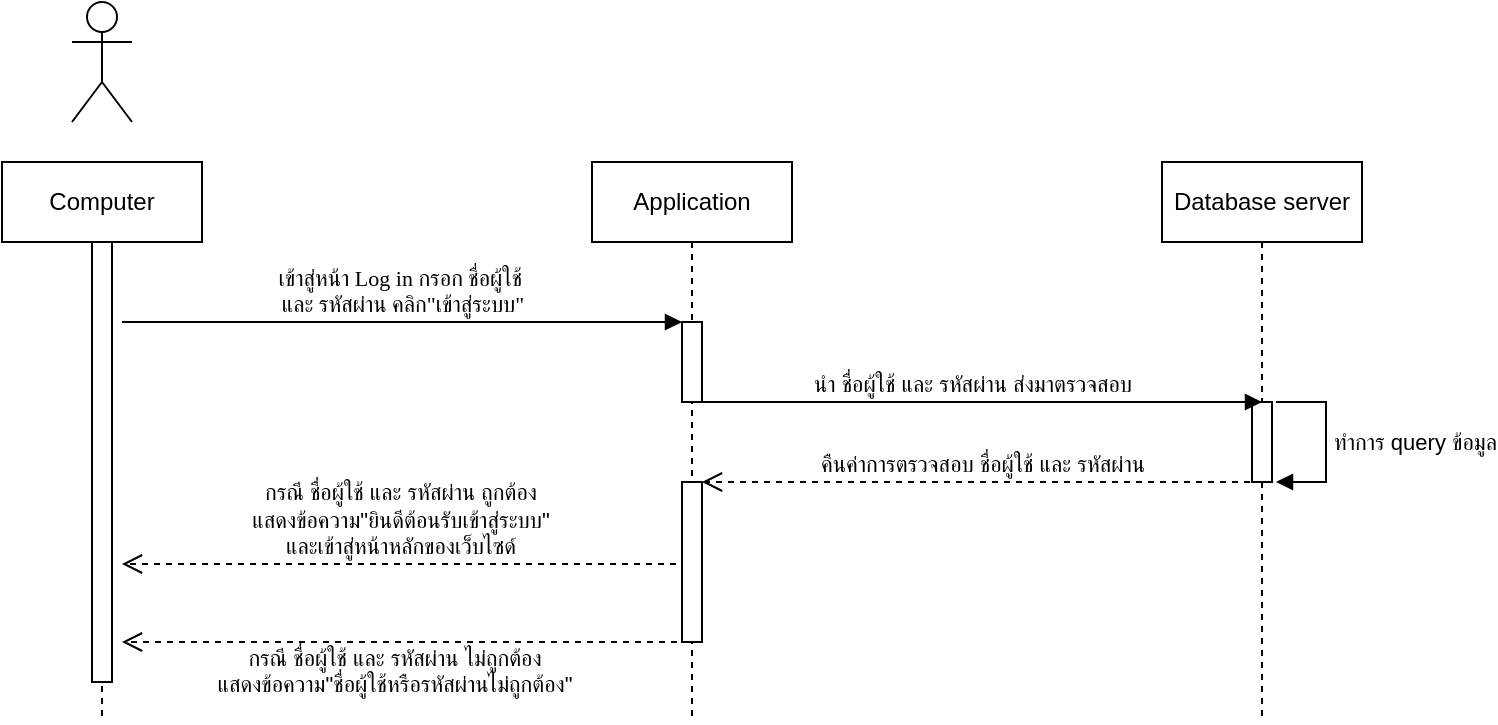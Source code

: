 <mxfile version="13.3.9" type="device"><diagram id="0Q5O2ZY3PQNi9_PxAAta" name="Page-1"><mxGraphModel dx="801" dy="513" grid="1" gridSize="10" guides="1" tooltips="1" connect="1" arrows="1" fold="1" page="1" pageScale="1" pageWidth="850" pageHeight="1100" math="0" shadow="0"><root><mxCell id="0"/><mxCell id="1" parent="0"/><mxCell id="Lfd1E_tKgFYaFGPbSBIL-1" value="Computer" style="shape=umlLifeline;perimeter=lifelinePerimeter;whiteSpace=wrap;html=1;container=1;collapsible=0;recursiveResize=0;outlineConnect=0;" parent="1" vertex="1"><mxGeometry x="80" y="120" width="100" height="280" as="geometry"/></mxCell><mxCell id="71xyLyK1wD1QDKXIdVyS-1" value="" style="html=1;points=[];perimeter=orthogonalPerimeter;" parent="Lfd1E_tKgFYaFGPbSBIL-1" vertex="1"><mxGeometry x="45" y="40" width="10" height="220" as="geometry"/></mxCell><mxCell id="Lfd1E_tKgFYaFGPbSBIL-2" value="" style="shape=umlActor;verticalLabelPosition=bottom;verticalAlign=top;html=1;" parent="1" vertex="1"><mxGeometry x="115" y="40" width="30" height="60" as="geometry"/></mxCell><mxCell id="Lfd1E_tKgFYaFGPbSBIL-3" value="Application" style="shape=umlLifeline;perimeter=lifelinePerimeter;whiteSpace=wrap;html=1;container=1;collapsible=0;recursiveResize=0;outlineConnect=0;" parent="1" vertex="1"><mxGeometry x="375" y="120" width="100" height="280" as="geometry"/></mxCell><mxCell id="4VXj4oKQSMoKen8vPaZz-1" value="" style="html=1;points=[];perimeter=orthogonalPerimeter;" parent="Lfd1E_tKgFYaFGPbSBIL-3" vertex="1"><mxGeometry x="45" y="80" width="10" height="40" as="geometry"/></mxCell><mxCell id="4VXj4oKQSMoKen8vPaZz-16" value="" style="html=1;points=[];perimeter=orthogonalPerimeter;" parent="Lfd1E_tKgFYaFGPbSBIL-3" vertex="1"><mxGeometry x="45" y="160" width="10" height="80" as="geometry"/></mxCell><mxCell id="Lfd1E_tKgFYaFGPbSBIL-4" value="Database server" style="shape=umlLifeline;perimeter=lifelinePerimeter;whiteSpace=wrap;html=1;container=1;collapsible=0;recursiveResize=0;outlineConnect=0;" parent="1" vertex="1"><mxGeometry x="660" y="120" width="100" height="280" as="geometry"/></mxCell><mxCell id="4VXj4oKQSMoKen8vPaZz-6" value="" style="html=1;points=[];perimeter=orthogonalPerimeter;" parent="Lfd1E_tKgFYaFGPbSBIL-4" vertex="1"><mxGeometry x="45" y="120" width="10" height="40" as="geometry"/></mxCell><mxCell id="4VXj4oKQSMoKen8vPaZz-2" value="&lt;font face=&quot;Tahoma&quot;&gt;เข้าสู่หน้า Log in กรอก ชื่อผู้ใช้&amp;nbsp;&lt;br&gt;และ รหัสผ่าน คลิก&quot;เข้าสู่ระบบ&quot;&lt;/font&gt;" style="html=1;verticalAlign=bottom;endArrow=block;entryX=0;entryY=0;" parent="1" target="4VXj4oKQSMoKen8vPaZz-1" edge="1"><mxGeometry relative="1" as="geometry"><mxPoint x="140" y="200" as="sourcePoint"/></mxGeometry></mxCell><mxCell id="4VXj4oKQSMoKen8vPaZz-7" value="นำ ชื่อผู้ใช้ และ รหัสผ่าน ส่งมาตรวจสอบ" style="html=1;verticalAlign=bottom;endArrow=block;" parent="1" edge="1"><mxGeometry relative="1" as="geometry"><mxPoint x="420" y="240" as="sourcePoint"/><mxPoint x="710" y="240" as="targetPoint"/></mxGeometry></mxCell><mxCell id="4VXj4oKQSMoKen8vPaZz-14" value="ทำการ query ข้อมูล" style="edgeStyle=orthogonalEdgeStyle;html=1;align=left;spacingLeft=2;endArrow=block;rounded=0;" parent="1" edge="1"><mxGeometry relative="1" as="geometry"><mxPoint x="717" y="240" as="sourcePoint"/><Array as="points"><mxPoint x="742" y="240"/></Array><mxPoint x="717" y="280" as="targetPoint"/></mxGeometry></mxCell><mxCell id="4VXj4oKQSMoKen8vPaZz-15" value="คืนค่าการตรวจสอบ ชื่อผู้ใช้ และ รหัสผ่าน" style="html=1;verticalAlign=bottom;endArrow=open;dashed=1;endSize=8;" parent="1" edge="1"><mxGeometry relative="1" as="geometry"><mxPoint x="710" y="280" as="sourcePoint"/><mxPoint x="430" y="280" as="targetPoint"/></mxGeometry></mxCell><mxCell id="4VXj4oKQSMoKen8vPaZz-17" value="กรณี ชื่อผู้ใช้ และ รหัสผ่าน ถูกต้อง&lt;br&gt;แสดงข้อความ&quot;ยินดีต้อนรับเข้าสู่ระบบ&quot;&lt;br&gt;และเข้าสู่หน้าหลักของเว็บไซด์" style="html=1;verticalAlign=bottom;endArrow=open;dashed=1;endSize=8;exitX=-0.3;exitY=0.513;exitDx=0;exitDy=0;exitPerimeter=0;" parent="1" source="4VXj4oKQSMoKen8vPaZz-16" edge="1"><mxGeometry relative="1" as="geometry"><mxPoint x="410" y="320" as="sourcePoint"/><mxPoint x="140" y="321" as="targetPoint"/></mxGeometry></mxCell><mxCell id="4VXj4oKQSMoKen8vPaZz-18" value="กรณี ชื่อผู้ใช้ และ รหัสผ่าน ไม่ถูกต้อง&lt;br&gt;แสดงข้อความ&quot;ชื่อผู้ใช้หรือรหัสผ่านไม่ถูกต้อง&quot;" style="html=1;verticalAlign=bottom;endArrow=open;dashed=1;endSize=8;exitX=-0.3;exitY=0.513;exitDx=0;exitDy=0;exitPerimeter=0;" parent="1" edge="1"><mxGeometry x="0.026" y="30" relative="1" as="geometry"><mxPoint x="417.5" y="360.0" as="sourcePoint"/><mxPoint x="140" y="360" as="targetPoint"/><mxPoint x="1" as="offset"/></mxGeometry></mxCell></root></mxGraphModel></diagram></mxfile>